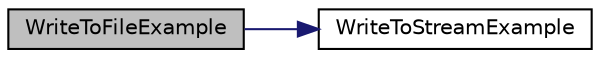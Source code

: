 digraph "WriteToFileExample"
{
  edge [fontname="Helvetica",fontsize="10",labelfontname="Helvetica",labelfontsize="10"];
  node [fontname="Helvetica",fontsize="10",shape=record];
  rankdir="LR";
  Node52 [label="WriteToFileExample",height=0.2,width=0.4,color="black", fillcolor="grey75", style="filled", fontcolor="black"];
  Node52 -> Node53 [color="midnightblue",fontsize="10",style="solid",fontname="Helvetica"];
  Node53 [label="WriteToStreamExample",height=0.2,width=0.4,color="black", fillcolor="white", style="filled",URL="$main_8cpp.html#a60b9dcc804925b2f9bdd1a7ab483b1d2"];
}
